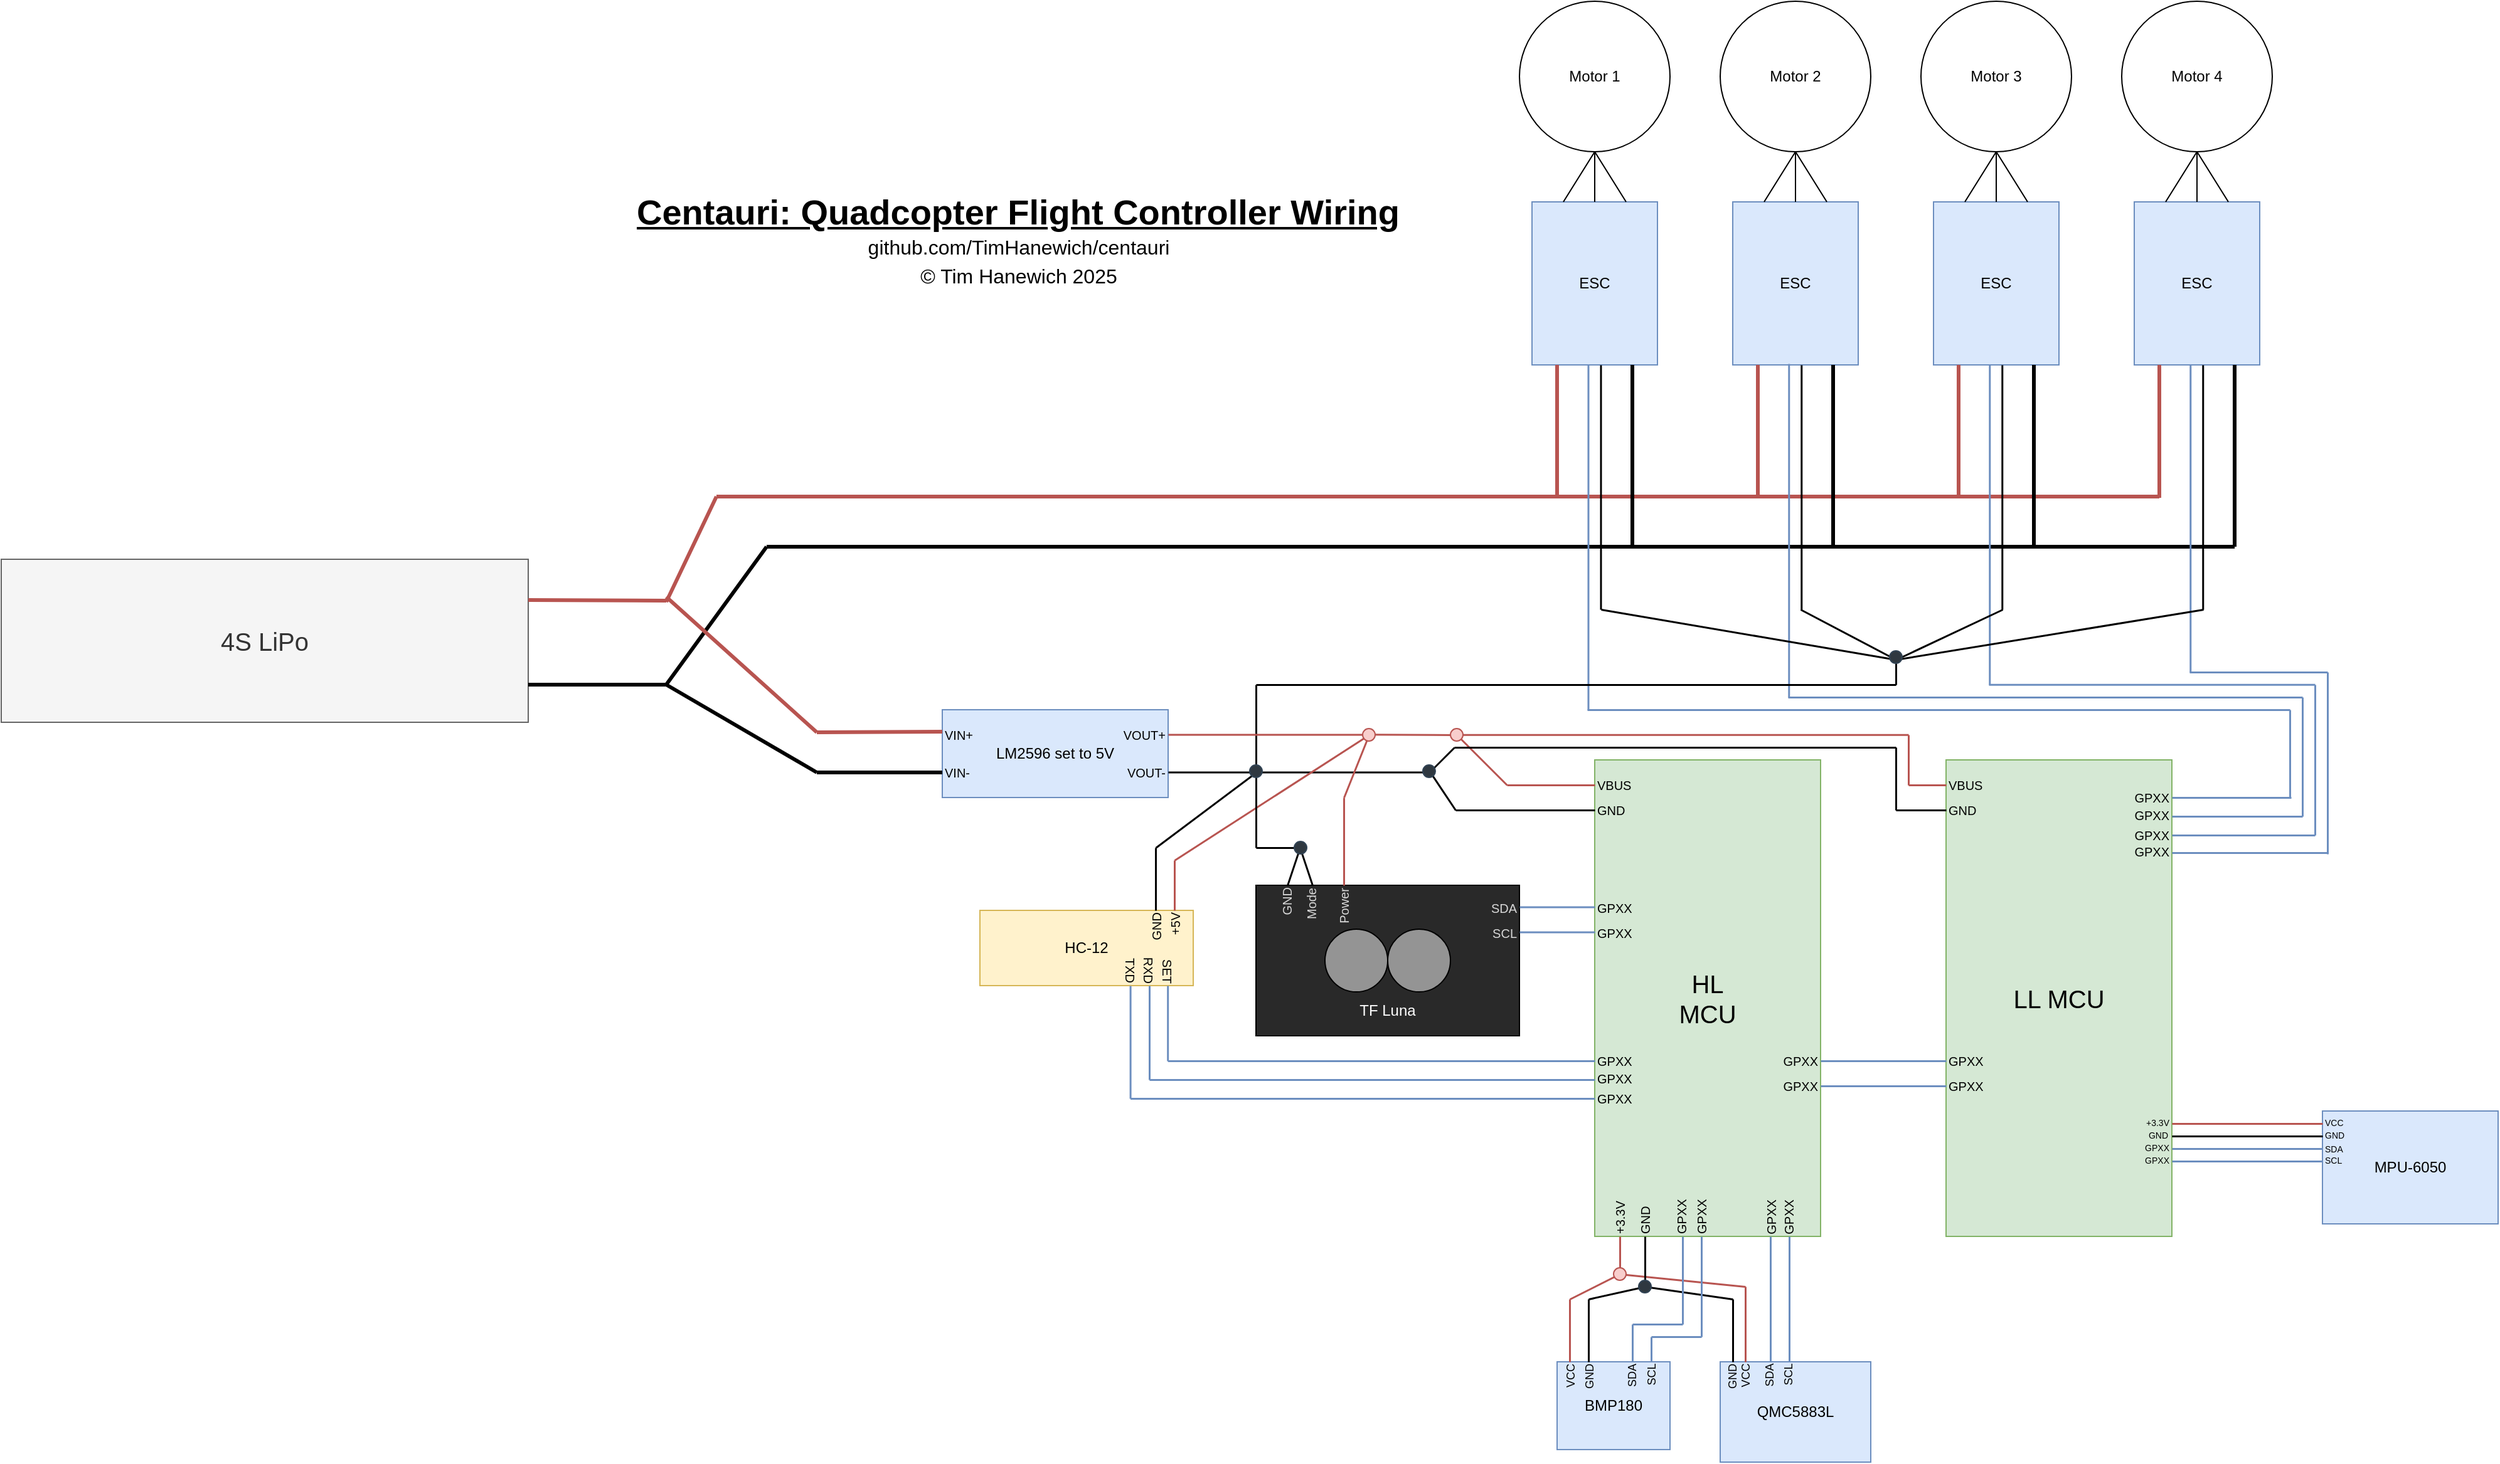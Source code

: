 <mxfile version="28.0.7">
  <diagram name="Page-1" id="W1gebfnubh0FSxZTr-fW">
    <mxGraphModel dx="2094" dy="1799" grid="1" gridSize="10" guides="1" tooltips="1" connect="1" arrows="1" fold="1" page="1" pageScale="1" pageWidth="850" pageHeight="1100" math="0" shadow="0">
      <root>
        <mxCell id="0" />
        <mxCell id="1" parent="0" />
        <mxCell id="9aAEH4lfcey32dS3GUYK-214" value="" style="endArrow=none;html=1;rounded=0;strokeWidth=1.5;fillColor=#f8cecc;strokeColor=#000000;" parent="1" edge="1">
          <mxGeometry width="50" height="50" relative="1" as="geometry">
            <mxPoint x="450" y="419.8" as="sourcePoint" />
            <mxPoint x="310" y="419.8" as="targetPoint" />
          </mxGeometry>
        </mxCell>
        <mxCell id="9aAEH4lfcey32dS3GUYK-207" value="" style="endArrow=none;html=1;rounded=0;strokeWidth=1.5;fillColor=#f8cecc;strokeColor=#000000;" parent="1" edge="1">
          <mxGeometry width="50" height="50" relative="1" as="geometry">
            <mxPoint x="310" y="350" as="sourcePoint" />
            <mxPoint x="310" y="417" as="targetPoint" />
          </mxGeometry>
        </mxCell>
        <mxCell id="9aAEH4lfcey32dS3GUYK-1" value="4S LiPo" style="rounded=0;whiteSpace=wrap;html=1;fillColor=#f5f5f5;fontColor=#333333;strokeColor=#666666;fontSize=20;" parent="1" vertex="1">
          <mxGeometry x="-690" y="250" width="420" height="130" as="geometry" />
        </mxCell>
        <mxCell id="9aAEH4lfcey32dS3GUYK-2" value="&lt;font style=&quot;font-size: 20px;&quot;&gt;HL&lt;/font&gt;&lt;div&gt;&lt;font style=&quot;font-size: 20px;&quot;&gt;MCU&lt;/font&gt;&lt;/div&gt;" style="rounded=0;whiteSpace=wrap;html=1;fillColor=#d5e8d4;strokeColor=#82b366;" parent="1" vertex="1">
          <mxGeometry x="580" y="410" width="180" height="380" as="geometry" />
        </mxCell>
        <mxCell id="9aAEH4lfcey32dS3GUYK-4" value="&lt;span style=&quot;font-size: 20px;&quot;&gt;LL MCU&lt;/span&gt;" style="rounded=0;whiteSpace=wrap;html=1;fillColor=#d5e8d4;strokeColor=#82b366;" parent="1" vertex="1">
          <mxGeometry x="860" y="410" width="180" height="380" as="geometry" />
        </mxCell>
        <mxCell id="9aAEH4lfcey32dS3GUYK-5" value="Motor 1" style="ellipse;whiteSpace=wrap;html=1;aspect=fixed;" parent="1" vertex="1">
          <mxGeometry x="520" y="-195" width="120" height="120" as="geometry" />
        </mxCell>
        <mxCell id="9aAEH4lfcey32dS3GUYK-9" value="ESC" style="rounded=0;whiteSpace=wrap;html=1;fillColor=#dae8fc;strokeColor=#6c8ebf;" parent="1" vertex="1">
          <mxGeometry x="530" y="-35" width="100" height="130" as="geometry" />
        </mxCell>
        <mxCell id="9aAEH4lfcey32dS3GUYK-10" value="" style="endArrow=none;html=1;rounded=0;entryX=0.5;entryY=1;entryDx=0;entryDy=0;exitX=0.25;exitY=0;exitDx=0;exitDy=0;" parent="1" source="9aAEH4lfcey32dS3GUYK-9" target="9aAEH4lfcey32dS3GUYK-5" edge="1">
          <mxGeometry width="50" height="50" relative="1" as="geometry">
            <mxPoint x="570" y="115" as="sourcePoint" />
            <mxPoint x="620" y="65" as="targetPoint" />
          </mxGeometry>
        </mxCell>
        <mxCell id="9aAEH4lfcey32dS3GUYK-11" value="" style="endArrow=none;html=1;rounded=0;exitX=0.5;exitY=0;exitDx=0;exitDy=0;" parent="1" source="9aAEH4lfcey32dS3GUYK-9" edge="1">
          <mxGeometry width="50" height="50" relative="1" as="geometry">
            <mxPoint x="600" y="-15" as="sourcePoint" />
            <mxPoint x="580" y="-75" as="targetPoint" />
          </mxGeometry>
        </mxCell>
        <mxCell id="9aAEH4lfcey32dS3GUYK-12" value="" style="endArrow=none;html=1;rounded=0;exitX=0.75;exitY=0;exitDx=0;exitDy=0;" parent="1" source="9aAEH4lfcey32dS3GUYK-9" edge="1">
          <mxGeometry width="50" height="50" relative="1" as="geometry">
            <mxPoint x="590" y="-5" as="sourcePoint" />
            <mxPoint x="580" y="-75" as="targetPoint" />
          </mxGeometry>
        </mxCell>
        <mxCell id="9aAEH4lfcey32dS3GUYK-13" value="Motor 2" style="ellipse;whiteSpace=wrap;html=1;aspect=fixed;" parent="1" vertex="1">
          <mxGeometry x="680" y="-195" width="120" height="120" as="geometry" />
        </mxCell>
        <mxCell id="9aAEH4lfcey32dS3GUYK-14" value="ESC" style="rounded=0;whiteSpace=wrap;html=1;fillColor=#dae8fc;strokeColor=#6c8ebf;" parent="1" vertex="1">
          <mxGeometry x="690" y="-35" width="100" height="130" as="geometry" />
        </mxCell>
        <mxCell id="9aAEH4lfcey32dS3GUYK-15" value="" style="endArrow=none;html=1;rounded=0;entryX=0.5;entryY=1;entryDx=0;entryDy=0;exitX=0.25;exitY=0;exitDx=0;exitDy=0;" parent="1" source="9aAEH4lfcey32dS3GUYK-14" target="9aAEH4lfcey32dS3GUYK-13" edge="1">
          <mxGeometry width="50" height="50" relative="1" as="geometry">
            <mxPoint x="730" y="115" as="sourcePoint" />
            <mxPoint x="780" y="65" as="targetPoint" />
          </mxGeometry>
        </mxCell>
        <mxCell id="9aAEH4lfcey32dS3GUYK-16" value="" style="endArrow=none;html=1;rounded=0;exitX=0.5;exitY=0;exitDx=0;exitDy=0;" parent="1" source="9aAEH4lfcey32dS3GUYK-14" edge="1">
          <mxGeometry width="50" height="50" relative="1" as="geometry">
            <mxPoint x="760" y="-15" as="sourcePoint" />
            <mxPoint x="740" y="-75" as="targetPoint" />
          </mxGeometry>
        </mxCell>
        <mxCell id="9aAEH4lfcey32dS3GUYK-17" value="" style="endArrow=none;html=1;rounded=0;exitX=0.75;exitY=0;exitDx=0;exitDy=0;" parent="1" source="9aAEH4lfcey32dS3GUYK-14" edge="1">
          <mxGeometry width="50" height="50" relative="1" as="geometry">
            <mxPoint x="750" y="-5" as="sourcePoint" />
            <mxPoint x="740" y="-75" as="targetPoint" />
          </mxGeometry>
        </mxCell>
        <mxCell id="9aAEH4lfcey32dS3GUYK-18" value="Motor 3" style="ellipse;whiteSpace=wrap;html=1;aspect=fixed;" parent="1" vertex="1">
          <mxGeometry x="840" y="-195" width="120" height="120" as="geometry" />
        </mxCell>
        <mxCell id="9aAEH4lfcey32dS3GUYK-19" value="ESC" style="rounded=0;whiteSpace=wrap;html=1;fillColor=#dae8fc;strokeColor=#6c8ebf;" parent="1" vertex="1">
          <mxGeometry x="850" y="-35" width="100" height="130" as="geometry" />
        </mxCell>
        <mxCell id="9aAEH4lfcey32dS3GUYK-20" value="" style="endArrow=none;html=1;rounded=0;entryX=0.5;entryY=1;entryDx=0;entryDy=0;exitX=0.25;exitY=0;exitDx=0;exitDy=0;" parent="1" source="9aAEH4lfcey32dS3GUYK-19" target="9aAEH4lfcey32dS3GUYK-18" edge="1">
          <mxGeometry width="50" height="50" relative="1" as="geometry">
            <mxPoint x="890" y="115" as="sourcePoint" />
            <mxPoint x="940" y="65" as="targetPoint" />
          </mxGeometry>
        </mxCell>
        <mxCell id="9aAEH4lfcey32dS3GUYK-21" value="" style="endArrow=none;html=1;rounded=0;exitX=0.5;exitY=0;exitDx=0;exitDy=0;" parent="1" source="9aAEH4lfcey32dS3GUYK-19" edge="1">
          <mxGeometry width="50" height="50" relative="1" as="geometry">
            <mxPoint x="920" y="-15" as="sourcePoint" />
            <mxPoint x="900" y="-75" as="targetPoint" />
          </mxGeometry>
        </mxCell>
        <mxCell id="9aAEH4lfcey32dS3GUYK-22" value="" style="endArrow=none;html=1;rounded=0;exitX=0.75;exitY=0;exitDx=0;exitDy=0;" parent="1" source="9aAEH4lfcey32dS3GUYK-19" edge="1">
          <mxGeometry width="50" height="50" relative="1" as="geometry">
            <mxPoint x="910" y="-5" as="sourcePoint" />
            <mxPoint x="900" y="-75" as="targetPoint" />
          </mxGeometry>
        </mxCell>
        <mxCell id="9aAEH4lfcey32dS3GUYK-23" value="Motor 4" style="ellipse;whiteSpace=wrap;html=1;aspect=fixed;" parent="1" vertex="1">
          <mxGeometry x="1000" y="-195" width="120" height="120" as="geometry" />
        </mxCell>
        <mxCell id="9aAEH4lfcey32dS3GUYK-24" value="ESC" style="rounded=0;whiteSpace=wrap;html=1;fillColor=#dae8fc;strokeColor=#6c8ebf;" parent="1" vertex="1">
          <mxGeometry x="1010" y="-35" width="100" height="130" as="geometry" />
        </mxCell>
        <mxCell id="9aAEH4lfcey32dS3GUYK-25" value="" style="endArrow=none;html=1;rounded=0;entryX=0.5;entryY=1;entryDx=0;entryDy=0;exitX=0.25;exitY=0;exitDx=0;exitDy=0;" parent="1" source="9aAEH4lfcey32dS3GUYK-24" target="9aAEH4lfcey32dS3GUYK-23" edge="1">
          <mxGeometry width="50" height="50" relative="1" as="geometry">
            <mxPoint x="1050" y="115" as="sourcePoint" />
            <mxPoint x="1100" y="65" as="targetPoint" />
          </mxGeometry>
        </mxCell>
        <mxCell id="9aAEH4lfcey32dS3GUYK-26" value="" style="endArrow=none;html=1;rounded=0;exitX=0.5;exitY=0;exitDx=0;exitDy=0;" parent="1" source="9aAEH4lfcey32dS3GUYK-24" edge="1">
          <mxGeometry width="50" height="50" relative="1" as="geometry">
            <mxPoint x="1080" y="-15" as="sourcePoint" />
            <mxPoint x="1060" y="-75" as="targetPoint" />
          </mxGeometry>
        </mxCell>
        <mxCell id="9aAEH4lfcey32dS3GUYK-27" value="" style="endArrow=none;html=1;rounded=0;exitX=0.75;exitY=0;exitDx=0;exitDy=0;" parent="1" source="9aAEH4lfcey32dS3GUYK-24" edge="1">
          <mxGeometry width="50" height="50" relative="1" as="geometry">
            <mxPoint x="1070" y="-5" as="sourcePoint" />
            <mxPoint x="1060" y="-75" as="targetPoint" />
          </mxGeometry>
        </mxCell>
        <mxCell id="9aAEH4lfcey32dS3GUYK-29" value="LM2596 set to 5V" style="rounded=0;whiteSpace=wrap;html=1;fillColor=#dae8fc;strokeColor=#6c8ebf;" parent="1" vertex="1">
          <mxGeometry x="60" y="370" width="180" height="70" as="geometry" />
        </mxCell>
        <mxCell id="9aAEH4lfcey32dS3GUYK-30" value="MPU-6050" style="rounded=0;whiteSpace=wrap;html=1;fillColor=#dae8fc;strokeColor=#6c8ebf;" parent="1" vertex="1">
          <mxGeometry x="1160" y="690" width="140" height="90" as="geometry" />
        </mxCell>
        <mxCell id="9aAEH4lfcey32dS3GUYK-31" value="BMP180" style="rounded=0;whiteSpace=wrap;html=1;fillColor=#dae8fc;strokeColor=#6c8ebf;" parent="1" vertex="1">
          <mxGeometry x="550" y="890" width="90" height="70" as="geometry" />
        </mxCell>
        <mxCell id="9aAEH4lfcey32dS3GUYK-32" value="QMC5883L" style="rounded=0;whiteSpace=wrap;html=1;fillColor=#dae8fc;strokeColor=#6c8ebf;" parent="1" vertex="1">
          <mxGeometry x="680" y="890" width="120" height="80" as="geometry" />
        </mxCell>
        <mxCell id="9aAEH4lfcey32dS3GUYK-33" value="" style="rounded=0;whiteSpace=wrap;html=1;fillColor=#292929;" parent="1" vertex="1">
          <mxGeometry x="310" y="510" width="210" height="120" as="geometry" />
        </mxCell>
        <mxCell id="9aAEH4lfcey32dS3GUYK-34" value="" style="ellipse;whiteSpace=wrap;html=1;aspect=fixed;fillColor=#949494;" parent="1" vertex="1">
          <mxGeometry x="365" y="545" width="50" height="50" as="geometry" />
        </mxCell>
        <mxCell id="9aAEH4lfcey32dS3GUYK-35" value="" style="ellipse;whiteSpace=wrap;html=1;aspect=fixed;fillColor=#949494;" parent="1" vertex="1">
          <mxGeometry x="415" y="545" width="50" height="50" as="geometry" />
        </mxCell>
        <mxCell id="9aAEH4lfcey32dS3GUYK-36" value="TF Luna" style="text;html=1;align=center;verticalAlign=middle;whiteSpace=wrap;rounded=0;fontColor=#FEFEFE;" parent="1" vertex="1">
          <mxGeometry x="385" y="595" width="60" height="30" as="geometry" />
        </mxCell>
        <mxCell id="9aAEH4lfcey32dS3GUYK-37" value="HC-12" style="rounded=0;whiteSpace=wrap;html=1;fillColor=#fff2cc;strokeColor=#d6b656;" parent="1" vertex="1">
          <mxGeometry x="90" y="530" width="170" height="60" as="geometry" />
        </mxCell>
        <mxCell id="9aAEH4lfcey32dS3GUYK-38" value="" style="endArrow=none;html=1;rounded=0;exitX=1;exitY=0.25;exitDx=0;exitDy=0;strokeWidth=3;fillColor=#f8cecc;strokeColor=#b85450;" parent="1" source="9aAEH4lfcey32dS3GUYK-1" edge="1">
          <mxGeometry width="50" height="50" relative="1" as="geometry">
            <mxPoint x="110" y="410" as="sourcePoint" />
            <mxPoint x="-160" y="283" as="targetPoint" />
          </mxGeometry>
        </mxCell>
        <mxCell id="9aAEH4lfcey32dS3GUYK-39" value="" style="endArrow=none;html=1;rounded=0;exitX=1;exitY=0.25;exitDx=0;exitDy=0;strokeWidth=3;fillColor=#f8cecc;strokeColor=#000000;" parent="1" edge="1">
          <mxGeometry width="50" height="50" relative="1" as="geometry">
            <mxPoint x="-270" y="350" as="sourcePoint" />
            <mxPoint x="-160" y="350" as="targetPoint" />
          </mxGeometry>
        </mxCell>
        <mxCell id="9aAEH4lfcey32dS3GUYK-40" value="" style="endArrow=none;html=1;rounded=0;strokeWidth=3;fillColor=#f8cecc;strokeColor=#b85450;" parent="1" edge="1">
          <mxGeometry width="50" height="50" relative="1" as="geometry">
            <mxPoint x="-160" y="284" as="sourcePoint" />
            <mxPoint x="-120" y="200" as="targetPoint" />
          </mxGeometry>
        </mxCell>
        <mxCell id="9aAEH4lfcey32dS3GUYK-41" value="" style="endArrow=none;html=1;rounded=0;strokeWidth=3;fillColor=#f8cecc;strokeColor=#b85450;" parent="1" edge="1">
          <mxGeometry width="50" height="50" relative="1" as="geometry">
            <mxPoint x="-120" y="200" as="sourcePoint" />
            <mxPoint x="1030" y="200" as="targetPoint" />
          </mxGeometry>
        </mxCell>
        <mxCell id="9aAEH4lfcey32dS3GUYK-42" value="" style="endArrow=none;html=1;rounded=0;strokeWidth=3;fillColor=#f8cecc;strokeColor=#b85450;" parent="1" edge="1">
          <mxGeometry width="50" height="50" relative="1" as="geometry">
            <mxPoint x="550" y="200" as="sourcePoint" />
            <mxPoint x="550" y="95" as="targetPoint" />
          </mxGeometry>
        </mxCell>
        <mxCell id="9aAEH4lfcey32dS3GUYK-43" value="" style="endArrow=none;html=1;rounded=0;strokeWidth=3;fillColor=#f8cecc;strokeColor=#b85450;" parent="1" edge="1">
          <mxGeometry width="50" height="50" relative="1" as="geometry">
            <mxPoint x="710" y="200" as="sourcePoint" />
            <mxPoint x="710" y="95" as="targetPoint" />
          </mxGeometry>
        </mxCell>
        <mxCell id="9aAEH4lfcey32dS3GUYK-44" value="" style="endArrow=none;html=1;rounded=0;strokeWidth=3;fillColor=#f8cecc;strokeColor=#b85450;" parent="1" edge="1">
          <mxGeometry width="50" height="50" relative="1" as="geometry">
            <mxPoint x="870" y="200" as="sourcePoint" />
            <mxPoint x="870" y="95" as="targetPoint" />
          </mxGeometry>
        </mxCell>
        <mxCell id="9aAEH4lfcey32dS3GUYK-45" value="" style="endArrow=none;html=1;rounded=0;strokeWidth=3;fillColor=#f8cecc;strokeColor=#b85450;" parent="1" edge="1">
          <mxGeometry width="50" height="50" relative="1" as="geometry">
            <mxPoint x="1030" y="201" as="sourcePoint" />
            <mxPoint x="1030" y="95" as="targetPoint" />
          </mxGeometry>
        </mxCell>
        <mxCell id="9aAEH4lfcey32dS3GUYK-46" value="" style="endArrow=none;html=1;rounded=0;strokeWidth=3;fillColor=#f8cecc;strokeColor=#000000;" parent="1" edge="1">
          <mxGeometry width="50" height="50" relative="1" as="geometry">
            <mxPoint x="-160" y="350" as="sourcePoint" />
            <mxPoint x="-80" y="240" as="targetPoint" />
          </mxGeometry>
        </mxCell>
        <mxCell id="9aAEH4lfcey32dS3GUYK-47" value="" style="endArrow=none;html=1;rounded=0;strokeWidth=3;fillColor=#f8cecc;strokeColor=#000000;" parent="1" edge="1">
          <mxGeometry width="50" height="50" relative="1" as="geometry">
            <mxPoint x="-80" y="240" as="sourcePoint" />
            <mxPoint x="1090" y="240" as="targetPoint" />
          </mxGeometry>
        </mxCell>
        <mxCell id="9aAEH4lfcey32dS3GUYK-48" value="" style="endArrow=none;html=1;rounded=0;strokeWidth=3;fillColor=#f8cecc;strokeColor=#000000;" parent="1" edge="1">
          <mxGeometry width="50" height="50" relative="1" as="geometry">
            <mxPoint x="1090" y="240" as="sourcePoint" />
            <mxPoint x="1090" y="95" as="targetPoint" />
          </mxGeometry>
        </mxCell>
        <mxCell id="9aAEH4lfcey32dS3GUYK-49" value="" style="endArrow=none;html=1;rounded=0;strokeWidth=3;fillColor=#f8cecc;strokeColor=#000000;" parent="1" edge="1">
          <mxGeometry width="50" height="50" relative="1" as="geometry">
            <mxPoint x="930" y="240" as="sourcePoint" />
            <mxPoint x="930" y="95" as="targetPoint" />
          </mxGeometry>
        </mxCell>
        <mxCell id="9aAEH4lfcey32dS3GUYK-50" value="" style="endArrow=none;html=1;rounded=0;strokeWidth=3;fillColor=#f8cecc;strokeColor=#000000;" parent="1" edge="1">
          <mxGeometry width="50" height="50" relative="1" as="geometry">
            <mxPoint x="770" y="240" as="sourcePoint" />
            <mxPoint x="770" y="95" as="targetPoint" />
          </mxGeometry>
        </mxCell>
        <mxCell id="9aAEH4lfcey32dS3GUYK-51" value="" style="endArrow=none;html=1;rounded=0;strokeWidth=3;fillColor=#f8cecc;strokeColor=#000000;" parent="1" edge="1">
          <mxGeometry width="50" height="50" relative="1" as="geometry">
            <mxPoint x="610" y="240" as="sourcePoint" />
            <mxPoint x="610" y="95" as="targetPoint" />
          </mxGeometry>
        </mxCell>
        <mxCell id="9aAEH4lfcey32dS3GUYK-52" value="" style="endArrow=none;html=1;rounded=0;fillColor=#dae8fc;strokeColor=#6c8ebf;strokeWidth=1.5;" parent="1" edge="1">
          <mxGeometry width="50" height="50" relative="1" as="geometry">
            <mxPoint x="574.74" y="370" as="sourcePoint" />
            <mxPoint x="574.74" y="95" as="targetPoint" />
          </mxGeometry>
        </mxCell>
        <mxCell id="9aAEH4lfcey32dS3GUYK-53" value="" style="endArrow=none;html=1;rounded=0;fillColor=#dae8fc;strokeColor=#000000;strokeWidth=1.5;" parent="1" edge="1">
          <mxGeometry width="50" height="50" relative="1" as="geometry">
            <mxPoint x="584.74" y="290" as="sourcePoint" />
            <mxPoint x="584.74" y="95" as="targetPoint" />
          </mxGeometry>
        </mxCell>
        <mxCell id="9aAEH4lfcey32dS3GUYK-54" value="" style="endArrow=none;html=1;rounded=0;fillColor=#dae8fc;strokeColor=#6c8ebf;strokeWidth=1.5;" parent="1" edge="1">
          <mxGeometry width="50" height="50" relative="1" as="geometry">
            <mxPoint x="734.64" y="360" as="sourcePoint" />
            <mxPoint x="734.64" y="94" as="targetPoint" />
          </mxGeometry>
        </mxCell>
        <mxCell id="9aAEH4lfcey32dS3GUYK-55" value="" style="endArrow=none;html=1;rounded=0;fillColor=#dae8fc;strokeColor=#000000;strokeWidth=1.5;" parent="1" edge="1">
          <mxGeometry width="50" height="50" relative="1" as="geometry">
            <mxPoint x="744.64" y="290" as="sourcePoint" />
            <mxPoint x="744.64" y="95" as="targetPoint" />
          </mxGeometry>
        </mxCell>
        <mxCell id="9aAEH4lfcey32dS3GUYK-56" value="" style="endArrow=none;html=1;rounded=0;fillColor=#dae8fc;strokeColor=#6c8ebf;strokeWidth=1.5;" parent="1" edge="1">
          <mxGeometry width="50" height="50" relative="1" as="geometry">
            <mxPoint x="894.64" y="350" as="sourcePoint" />
            <mxPoint x="894.64" y="95" as="targetPoint" />
          </mxGeometry>
        </mxCell>
        <mxCell id="9aAEH4lfcey32dS3GUYK-57" value="" style="endArrow=none;html=1;rounded=0;fillColor=#dae8fc;strokeColor=#000000;strokeWidth=1.5;" parent="1" edge="1">
          <mxGeometry width="50" height="50" relative="1" as="geometry">
            <mxPoint x="904.64" y="290" as="sourcePoint" />
            <mxPoint x="904.64" y="95" as="targetPoint" />
          </mxGeometry>
        </mxCell>
        <mxCell id="9aAEH4lfcey32dS3GUYK-58" value="" style="endArrow=none;html=1;rounded=0;fillColor=#dae8fc;strokeColor=#6c8ebf;strokeWidth=1.5;" parent="1" edge="1">
          <mxGeometry width="50" height="50" relative="1" as="geometry">
            <mxPoint x="1054.64" y="340" as="sourcePoint" />
            <mxPoint x="1054.64" y="95" as="targetPoint" />
          </mxGeometry>
        </mxCell>
        <mxCell id="9aAEH4lfcey32dS3GUYK-59" value="" style="endArrow=none;html=1;rounded=0;fillColor=#dae8fc;strokeColor=#000000;strokeWidth=1.5;" parent="1" edge="1">
          <mxGeometry width="50" height="50" relative="1" as="geometry">
            <mxPoint x="1064.64" y="290" as="sourcePoint" />
            <mxPoint x="1064.64" y="95" as="targetPoint" />
          </mxGeometry>
        </mxCell>
        <mxCell id="9aAEH4lfcey32dS3GUYK-60" value="" style="endArrow=none;html=1;rounded=0;fillColor=#dae8fc;strokeColor=#000000;strokeWidth=1.5;" parent="1" edge="1">
          <mxGeometry width="50" height="50" relative="1" as="geometry">
            <mxPoint x="820" y="330" as="sourcePoint" />
            <mxPoint x="585" y="290" as="targetPoint" />
          </mxGeometry>
        </mxCell>
        <mxCell id="9aAEH4lfcey32dS3GUYK-61" value="" style="endArrow=none;html=1;rounded=0;fillColor=#dae8fc;strokeColor=#000000;strokeWidth=1.5;" parent="1" edge="1">
          <mxGeometry width="50" height="50" relative="1" as="geometry">
            <mxPoint x="820" y="330" as="sourcePoint" />
            <mxPoint x="744" y="290" as="targetPoint" />
          </mxGeometry>
        </mxCell>
        <mxCell id="9aAEH4lfcey32dS3GUYK-62" value="" style="endArrow=none;html=1;rounded=0;fillColor=#dae8fc;strokeColor=#000000;strokeWidth=1.5;" parent="1" edge="1">
          <mxGeometry width="50" height="50" relative="1" as="geometry">
            <mxPoint x="820" y="330" as="sourcePoint" />
            <mxPoint x="905" y="290" as="targetPoint" />
          </mxGeometry>
        </mxCell>
        <mxCell id="9aAEH4lfcey32dS3GUYK-63" value="" style="endArrow=none;html=1;rounded=0;fillColor=#dae8fc;strokeColor=#000000;strokeWidth=1.5;" parent="1" edge="1">
          <mxGeometry width="50" height="50" relative="1" as="geometry">
            <mxPoint x="820" y="330" as="sourcePoint" />
            <mxPoint x="1065" y="290" as="targetPoint" />
          </mxGeometry>
        </mxCell>
        <mxCell id="9aAEH4lfcey32dS3GUYK-65" value="" style="endArrow=none;html=1;rounded=0;fillColor=#dae8fc;strokeColor=#6c8ebf;strokeWidth=1.5;" parent="1" edge="1">
          <mxGeometry width="50" height="50" relative="1" as="geometry">
            <mxPoint x="1134" y="370" as="sourcePoint" />
            <mxPoint x="574" y="370" as="targetPoint" />
          </mxGeometry>
        </mxCell>
        <mxCell id="9aAEH4lfcey32dS3GUYK-66" value="" style="endArrow=none;html=1;rounded=0;fillColor=#dae8fc;strokeColor=#6c8ebf;strokeWidth=1.5;" parent="1" edge="1">
          <mxGeometry width="50" height="50" relative="1" as="geometry">
            <mxPoint x="1144" y="360" as="sourcePoint" />
            <mxPoint x="734" y="360" as="targetPoint" />
          </mxGeometry>
        </mxCell>
        <mxCell id="9aAEH4lfcey32dS3GUYK-67" value="" style="endArrow=none;html=1;rounded=0;fillColor=#dae8fc;strokeColor=#6c8ebf;strokeWidth=1.5;" parent="1" edge="1">
          <mxGeometry width="50" height="50" relative="1" as="geometry">
            <mxPoint x="1154" y="349.82" as="sourcePoint" />
            <mxPoint x="894" y="349.82" as="targetPoint" />
          </mxGeometry>
        </mxCell>
        <mxCell id="9aAEH4lfcey32dS3GUYK-68" value="" style="endArrow=none;html=1;rounded=0;fillColor=#dae8fc;strokeColor=#6c8ebf;strokeWidth=1.5;" parent="1" edge="1">
          <mxGeometry width="50" height="50" relative="1" as="geometry">
            <mxPoint x="1164" y="340" as="sourcePoint" />
            <mxPoint x="1054" y="340" as="targetPoint" />
          </mxGeometry>
        </mxCell>
        <mxCell id="9aAEH4lfcey32dS3GUYK-69" value="" style="endArrow=none;html=1;rounded=0;fillColor=#dae8fc;strokeColor=#6c8ebf;strokeWidth=1.5;" parent="1" edge="1">
          <mxGeometry width="50" height="50" relative="1" as="geometry">
            <mxPoint x="1134" y="440" as="sourcePoint" />
            <mxPoint x="1134" y="370" as="targetPoint" />
          </mxGeometry>
        </mxCell>
        <mxCell id="9aAEH4lfcey32dS3GUYK-70" value="" style="endArrow=none;html=1;rounded=0;fillColor=#dae8fc;strokeColor=#6c8ebf;strokeWidth=1.5;" parent="1" edge="1">
          <mxGeometry width="50" height="50" relative="1" as="geometry">
            <mxPoint x="1144" y="455" as="sourcePoint" />
            <mxPoint x="1144" y="360" as="targetPoint" />
          </mxGeometry>
        </mxCell>
        <mxCell id="9aAEH4lfcey32dS3GUYK-71" value="" style="endArrow=none;html=1;rounded=0;fillColor=#dae8fc;strokeColor=#6c8ebf;strokeWidth=1.5;" parent="1" edge="1">
          <mxGeometry width="50" height="50" relative="1" as="geometry">
            <mxPoint x="1154" y="470" as="sourcePoint" />
            <mxPoint x="1154" y="350" as="targetPoint" />
          </mxGeometry>
        </mxCell>
        <mxCell id="9aAEH4lfcey32dS3GUYK-72" value="" style="endArrow=none;html=1;rounded=0;fillColor=#dae8fc;strokeColor=#6c8ebf;strokeWidth=1.5;" parent="1" edge="1">
          <mxGeometry width="50" height="50" relative="1" as="geometry">
            <mxPoint x="1164" y="485" as="sourcePoint" />
            <mxPoint x="1164" y="340" as="targetPoint" />
          </mxGeometry>
        </mxCell>
        <mxCell id="9aAEH4lfcey32dS3GUYK-73" value="" style="endArrow=none;html=1;rounded=0;fillColor=#dae8fc;strokeColor=#6c8ebf;strokeWidth=1.5;" parent="1" edge="1">
          <mxGeometry width="50" height="50" relative="1" as="geometry">
            <mxPoint x="1040" y="440" as="sourcePoint" />
            <mxPoint x="1135" y="440" as="targetPoint" />
          </mxGeometry>
        </mxCell>
        <mxCell id="9aAEH4lfcey32dS3GUYK-74" value="" style="endArrow=none;html=1;rounded=0;fillColor=#dae8fc;strokeColor=#6c8ebf;strokeWidth=1.5;" parent="1" edge="1">
          <mxGeometry width="50" height="50" relative="1" as="geometry">
            <mxPoint x="1040" y="455" as="sourcePoint" />
            <mxPoint x="1144" y="455" as="targetPoint" />
          </mxGeometry>
        </mxCell>
        <mxCell id="9aAEH4lfcey32dS3GUYK-75" value="" style="endArrow=none;html=1;rounded=0;fillColor=#dae8fc;strokeColor=#6c8ebf;strokeWidth=1.5;" parent="1" edge="1">
          <mxGeometry width="50" height="50" relative="1" as="geometry">
            <mxPoint x="1040" y="470" as="sourcePoint" />
            <mxPoint x="1154" y="470" as="targetPoint" />
          </mxGeometry>
        </mxCell>
        <mxCell id="9aAEH4lfcey32dS3GUYK-76" value="" style="endArrow=none;html=1;rounded=0;fillColor=#dae8fc;strokeColor=#6c8ebf;strokeWidth=1.5;" parent="1" edge="1">
          <mxGeometry width="50" height="50" relative="1" as="geometry">
            <mxPoint x="1040" y="484" as="sourcePoint" />
            <mxPoint x="1164" y="484" as="targetPoint" />
          </mxGeometry>
        </mxCell>
        <mxCell id="9aAEH4lfcey32dS3GUYK-77" value="&lt;font style=&quot;font-size: 10px;&quot;&gt;GPXX&lt;/font&gt;" style="text;html=1;align=right;verticalAlign=middle;whiteSpace=wrap;rounded=0;fontSize=11;" parent="1" vertex="1">
          <mxGeometry x="980" y="430" width="60" height="20" as="geometry" />
        </mxCell>
        <mxCell id="9aAEH4lfcey32dS3GUYK-78" value="&lt;font style=&quot;font-size: 10px;&quot;&gt;GPXX&lt;/font&gt;" style="text;html=1;align=right;verticalAlign=middle;whiteSpace=wrap;rounded=0;fontSize=11;" parent="1" vertex="1">
          <mxGeometry x="980" y="444" width="60" height="20" as="geometry" />
        </mxCell>
        <mxCell id="9aAEH4lfcey32dS3GUYK-79" value="&lt;font style=&quot;font-size: 10px;&quot;&gt;GPXX&lt;/font&gt;" style="text;html=1;align=right;verticalAlign=middle;whiteSpace=wrap;rounded=0;fontSize=11;" parent="1" vertex="1">
          <mxGeometry x="980" y="460" width="60" height="20" as="geometry" />
        </mxCell>
        <mxCell id="9aAEH4lfcey32dS3GUYK-80" value="&lt;font style=&quot;font-size: 10px;&quot;&gt;GPXX&lt;/font&gt;" style="text;html=1;align=right;verticalAlign=middle;whiteSpace=wrap;rounded=0;fontSize=11;" parent="1" vertex="1">
          <mxGeometry x="980" y="473" width="60" height="20" as="geometry" />
        </mxCell>
        <mxCell id="9aAEH4lfcey32dS3GUYK-81" value="" style="endArrow=none;html=1;rounded=0;strokeWidth=3;fillColor=#f8cecc;strokeColor=#b85450;" parent="1" edge="1">
          <mxGeometry width="50" height="50" relative="1" as="geometry">
            <mxPoint x="-160" y="280" as="sourcePoint" />
            <mxPoint x="-40" y="388" as="targetPoint" />
          </mxGeometry>
        </mxCell>
        <mxCell id="9aAEH4lfcey32dS3GUYK-82" value="" style="endArrow=none;html=1;rounded=0;strokeWidth=3;fillColor=#f8cecc;strokeColor=#000000;" parent="1" edge="1">
          <mxGeometry width="50" height="50" relative="1" as="geometry">
            <mxPoint x="-160" y="350" as="sourcePoint" />
            <mxPoint x="-40" y="420" as="targetPoint" />
          </mxGeometry>
        </mxCell>
        <mxCell id="9aAEH4lfcey32dS3GUYK-83" value="" style="endArrow=none;html=1;rounded=0;strokeWidth=3;fillColor=#f8cecc;strokeColor=#b85450;entryX=0;entryY=0.25;entryDx=0;entryDy=0;" parent="1" target="9aAEH4lfcey32dS3GUYK-29" edge="1">
          <mxGeometry width="50" height="50" relative="1" as="geometry">
            <mxPoint x="-40" y="388" as="sourcePoint" />
            <mxPoint x="-80" y="260" as="targetPoint" />
          </mxGeometry>
        </mxCell>
        <mxCell id="9aAEH4lfcey32dS3GUYK-84" value="" style="endArrow=none;html=1;rounded=0;strokeWidth=3;fillColor=#f8cecc;strokeColor=#000000;entryX=0;entryY=0.25;entryDx=0;entryDy=0;" parent="1" edge="1">
          <mxGeometry width="50" height="50" relative="1" as="geometry">
            <mxPoint x="-40" y="420" as="sourcePoint" />
            <mxPoint x="60" y="420" as="targetPoint" />
          </mxGeometry>
        </mxCell>
        <mxCell id="9aAEH4lfcey32dS3GUYK-85" value="VIN+" style="text;html=1;align=left;verticalAlign=middle;whiteSpace=wrap;rounded=0;fontSize=10;" parent="1" vertex="1">
          <mxGeometry x="60" y="380" width="60" height="20" as="geometry" />
        </mxCell>
        <mxCell id="9aAEH4lfcey32dS3GUYK-86" value="VIN-" style="text;html=1;align=left;verticalAlign=middle;whiteSpace=wrap;rounded=0;fontSize=10;" parent="1" vertex="1">
          <mxGeometry x="60" y="410" width="60" height="20" as="geometry" />
        </mxCell>
        <mxCell id="9aAEH4lfcey32dS3GUYK-87" value="" style="endArrow=none;html=1;rounded=0;strokeWidth=1.5;fillColor=#f8cecc;strokeColor=#b85450;entryX=0;entryY=0.25;entryDx=0;entryDy=0;" parent="1" edge="1">
          <mxGeometry width="50" height="50" relative="1" as="geometry">
            <mxPoint x="240" y="389.71" as="sourcePoint" />
            <mxPoint x="400" y="389.71" as="targetPoint" />
          </mxGeometry>
        </mxCell>
        <mxCell id="9aAEH4lfcey32dS3GUYK-88" value="" style="endArrow=none;html=1;rounded=0;strokeWidth=1.5;fillColor=#f8cecc;strokeColor=#000000;entryX=0;entryY=0.25;entryDx=0;entryDy=0;" parent="1" edge="1">
          <mxGeometry width="50" height="50" relative="1" as="geometry">
            <mxPoint x="240" y="419.71" as="sourcePoint" />
            <mxPoint x="310" y="419.71" as="targetPoint" />
          </mxGeometry>
        </mxCell>
        <mxCell id="9aAEH4lfcey32dS3GUYK-91" value="" style="endArrow=none;html=1;rounded=0;strokeWidth=1.5;fillColor=#f8cecc;strokeColor=#b85450;" parent="1" edge="1">
          <mxGeometry width="50" height="50" relative="1" as="geometry">
            <mxPoint x="400" y="390" as="sourcePoint" />
            <mxPoint x="380" y="440" as="targetPoint" />
          </mxGeometry>
        </mxCell>
        <mxCell id="9aAEH4lfcey32dS3GUYK-92" value="" style="endArrow=none;html=1;rounded=0;strokeWidth=1.5;fillColor=#f8cecc;strokeColor=#b85450;" parent="1" edge="1">
          <mxGeometry width="50" height="50" relative="1" as="geometry">
            <mxPoint x="400" y="390" as="sourcePoint" />
            <mxPoint x="245" y="490" as="targetPoint" />
          </mxGeometry>
        </mxCell>
        <mxCell id="9aAEH4lfcey32dS3GUYK-93" value="" style="endArrow=none;html=1;rounded=0;strokeWidth=1.5;fillColor=#f8cecc;strokeColor=#b85450;" parent="1" edge="1">
          <mxGeometry width="50" height="50" relative="1" as="geometry">
            <mxPoint x="400" y="389.66" as="sourcePoint" />
            <mxPoint x="470" y="390" as="targetPoint" />
          </mxGeometry>
        </mxCell>
        <mxCell id="9aAEH4lfcey32dS3GUYK-94" value="" style="endArrow=none;html=1;rounded=0;strokeWidth=1.5;fillColor=#f8cecc;strokeColor=#b85450;" parent="1" edge="1">
          <mxGeometry width="50" height="50" relative="1" as="geometry">
            <mxPoint x="830" y="390" as="sourcePoint" />
            <mxPoint x="830" y="430" as="targetPoint" />
          </mxGeometry>
        </mxCell>
        <mxCell id="9aAEH4lfcey32dS3GUYK-95" value="" style="endArrow=none;html=1;rounded=0;strokeWidth=1.5;fillColor=#f8cecc;strokeColor=#b85450;" parent="1" edge="1">
          <mxGeometry width="50" height="50" relative="1" as="geometry">
            <mxPoint x="830" y="430" as="sourcePoint" />
            <mxPoint x="860" y="430" as="targetPoint" />
          </mxGeometry>
        </mxCell>
        <mxCell id="9aAEH4lfcey32dS3GUYK-96" value="&lt;font style=&quot;font-size: 10px;&quot;&gt;VBUS&lt;/font&gt;" style="text;html=1;align=left;verticalAlign=middle;whiteSpace=wrap;rounded=0;fontSize=11;" parent="1" vertex="1">
          <mxGeometry x="860" y="420" width="60" height="20" as="geometry" />
        </mxCell>
        <mxCell id="9aAEH4lfcey32dS3GUYK-97" value="" style="endArrow=none;html=1;rounded=0;strokeWidth=1.5;fillColor=#f8cecc;strokeColor=#b85450;" parent="1" edge="1">
          <mxGeometry width="50" height="50" relative="1" as="geometry">
            <mxPoint x="470" y="390" as="sourcePoint" />
            <mxPoint x="510" y="430" as="targetPoint" />
          </mxGeometry>
        </mxCell>
        <mxCell id="9aAEH4lfcey32dS3GUYK-98" value="" style="endArrow=none;html=1;rounded=0;strokeWidth=1.5;fillColor=#f8cecc;strokeColor=#b85450;" parent="1" edge="1">
          <mxGeometry width="50" height="50" relative="1" as="geometry">
            <mxPoint x="510" y="430" as="sourcePoint" />
            <mxPoint x="580" y="430" as="targetPoint" />
          </mxGeometry>
        </mxCell>
        <mxCell id="9aAEH4lfcey32dS3GUYK-99" value="" style="endArrow=none;html=1;rounded=0;strokeWidth=1.5;fillColor=#f8cecc;strokeColor=#000000;" parent="1" edge="1">
          <mxGeometry width="50" height="50" relative="1" as="geometry">
            <mxPoint x="310" y="420" as="sourcePoint" />
            <mxPoint x="230" y="480" as="targetPoint" />
          </mxGeometry>
        </mxCell>
        <mxCell id="9aAEH4lfcey32dS3GUYK-100" value="" style="endArrow=none;html=1;rounded=0;strokeWidth=1.5;fillColor=#f8cecc;strokeColor=#000000;" parent="1" edge="1">
          <mxGeometry width="50" height="50" relative="1" as="geometry">
            <mxPoint x="310" y="420" as="sourcePoint" />
            <mxPoint x="310" y="480" as="targetPoint" />
          </mxGeometry>
        </mxCell>
        <mxCell id="9aAEH4lfcey32dS3GUYK-101" value="" style="endArrow=none;html=1;rounded=0;strokeWidth=1.5;fillColor=#f8cecc;strokeColor=#000000;" parent="1" edge="1">
          <mxGeometry width="50" height="50" relative="1" as="geometry">
            <mxPoint x="449" y="420" as="sourcePoint" />
            <mxPoint x="469" y="450" as="targetPoint" />
          </mxGeometry>
        </mxCell>
        <mxCell id="9aAEH4lfcey32dS3GUYK-102" value="" style="endArrow=none;html=1;rounded=0;strokeWidth=1.5;fillColor=#f8cecc;strokeColor=#000000;" parent="1" edge="1">
          <mxGeometry width="50" height="50" relative="1" as="geometry">
            <mxPoint x="469" y="450" as="sourcePoint" />
            <mxPoint x="580" y="450" as="targetPoint" />
          </mxGeometry>
        </mxCell>
        <mxCell id="9aAEH4lfcey32dS3GUYK-103" value="&lt;font style=&quot;font-size: 10px;&quot;&gt;VBUS&lt;/font&gt;" style="text;html=1;align=left;verticalAlign=middle;whiteSpace=wrap;rounded=0;fontSize=11;" parent="1" vertex="1">
          <mxGeometry x="580" y="420" width="60" height="20" as="geometry" />
        </mxCell>
        <mxCell id="9aAEH4lfcey32dS3GUYK-104" value="&lt;font style=&quot;font-size: 10px;&quot;&gt;GND&lt;/font&gt;" style="text;html=1;align=left;verticalAlign=middle;whiteSpace=wrap;rounded=0;fontSize=11;" parent="1" vertex="1">
          <mxGeometry x="580" y="440" width="60" height="20" as="geometry" />
        </mxCell>
        <mxCell id="9aAEH4lfcey32dS3GUYK-105" value="" style="endArrow=none;html=1;rounded=0;strokeWidth=1.5;fillColor=#f8cecc;strokeColor=#000000;" parent="1" edge="1">
          <mxGeometry width="50" height="50" relative="1" as="geometry">
            <mxPoint x="468" y="400" as="sourcePoint" />
            <mxPoint x="448" y="420" as="targetPoint" />
          </mxGeometry>
        </mxCell>
        <mxCell id="9aAEH4lfcey32dS3GUYK-106" value="" style="endArrow=none;html=1;rounded=0;strokeWidth=1.5;fillColor=#f8cecc;strokeColor=#000000;" parent="1" edge="1">
          <mxGeometry width="50" height="50" relative="1" as="geometry">
            <mxPoint x="820" y="400" as="sourcePoint" />
            <mxPoint x="468" y="400" as="targetPoint" />
          </mxGeometry>
        </mxCell>
        <mxCell id="9aAEH4lfcey32dS3GUYK-107" value="" style="endArrow=none;html=1;rounded=0;strokeWidth=1.5;fillColor=#f8cecc;strokeColor=#000000;" parent="1" edge="1">
          <mxGeometry width="50" height="50" relative="1" as="geometry">
            <mxPoint x="820" y="400" as="sourcePoint" />
            <mxPoint x="820" y="450" as="targetPoint" />
          </mxGeometry>
        </mxCell>
        <mxCell id="9aAEH4lfcey32dS3GUYK-108" value="" style="endArrow=none;html=1;rounded=0;strokeWidth=1.5;fillColor=#f8cecc;strokeColor=#000000;" parent="1" edge="1">
          <mxGeometry width="50" height="50" relative="1" as="geometry">
            <mxPoint x="820" y="450" as="sourcePoint" />
            <mxPoint x="860" y="450" as="targetPoint" />
          </mxGeometry>
        </mxCell>
        <mxCell id="9aAEH4lfcey32dS3GUYK-109" value="&lt;font style=&quot;font-size: 10px;&quot;&gt;GND&lt;/font&gt;" style="text;html=1;align=left;verticalAlign=middle;whiteSpace=wrap;rounded=0;fontSize=11;" parent="1" vertex="1">
          <mxGeometry x="860" y="440" width="60" height="20" as="geometry" />
        </mxCell>
        <mxCell id="9aAEH4lfcey32dS3GUYK-111" value="VOUT+" style="text;html=1;align=right;verticalAlign=middle;whiteSpace=wrap;rounded=0;fontSize=10;" parent="1" vertex="1">
          <mxGeometry x="180" y="380" width="60" height="20" as="geometry" />
        </mxCell>
        <mxCell id="9aAEH4lfcey32dS3GUYK-112" value="VOUT-" style="text;html=1;align=right;verticalAlign=middle;whiteSpace=wrap;rounded=0;fontSize=10;" parent="1" vertex="1">
          <mxGeometry x="180" y="410" width="60" height="20" as="geometry" />
        </mxCell>
        <mxCell id="9aAEH4lfcey32dS3GUYK-113" value="" style="endArrow=none;html=1;rounded=0;strokeWidth=1.5;fillColor=#f8cecc;strokeColor=#000000;" parent="1" edge="1">
          <mxGeometry width="50" height="50" relative="1" as="geometry">
            <mxPoint x="310" y="480" as="sourcePoint" />
            <mxPoint x="345" y="480" as="targetPoint" />
          </mxGeometry>
        </mxCell>
        <mxCell id="9aAEH4lfcey32dS3GUYK-114" value="" style="endArrow=none;html=1;rounded=0;strokeWidth=1.5;fillColor=#f8cecc;strokeColor=#000000;" parent="1" edge="1">
          <mxGeometry width="50" height="50" relative="1" as="geometry">
            <mxPoint x="345" y="480" as="sourcePoint" />
            <mxPoint x="335" y="510" as="targetPoint" />
          </mxGeometry>
        </mxCell>
        <mxCell id="9aAEH4lfcey32dS3GUYK-115" value="GND" style="text;html=1;align=right;verticalAlign=middle;whiteSpace=wrap;rounded=0;fontSize=10;fontColor=#D7D7D7;rotation=-90;" parent="1" vertex="1">
          <mxGeometry x="317" y="517.5" width="35" height="20" as="geometry" />
        </mxCell>
        <mxCell id="9aAEH4lfcey32dS3GUYK-118" value="" style="endArrow=none;html=1;rounded=0;strokeWidth=1.5;fillColor=#f8cecc;strokeColor=#b85450;" parent="1" edge="1">
          <mxGeometry width="50" height="50" relative="1" as="geometry">
            <mxPoint x="380" y="440" as="sourcePoint" />
            <mxPoint x="380" y="510" as="targetPoint" />
          </mxGeometry>
        </mxCell>
        <mxCell id="9aAEH4lfcey32dS3GUYK-119" value="Power" style="text;html=1;align=right;verticalAlign=middle;whiteSpace=wrap;rounded=0;fontSize=10;fontColor=#D7D7D7;rotation=-90;" parent="1" vertex="1">
          <mxGeometry x="357.5" y="522.5" width="45" height="20" as="geometry" />
        </mxCell>
        <mxCell id="9aAEH4lfcey32dS3GUYK-120" value="" style="endArrow=none;html=1;rounded=0;strokeWidth=1.5;fillColor=#f8cecc;strokeColor=#000000;" parent="1" edge="1">
          <mxGeometry width="50" height="50" relative="1" as="geometry">
            <mxPoint x="230" y="480" as="sourcePoint" />
            <mxPoint x="230" y="530" as="targetPoint" />
          </mxGeometry>
        </mxCell>
        <mxCell id="9aAEH4lfcey32dS3GUYK-121" value="" style="endArrow=none;html=1;rounded=0;strokeWidth=1.5;fillColor=#f8cecc;strokeColor=#b85450;" parent="1" edge="1">
          <mxGeometry width="50" height="50" relative="1" as="geometry">
            <mxPoint x="245" y="490" as="sourcePoint" />
            <mxPoint x="245" y="530" as="targetPoint" />
          </mxGeometry>
        </mxCell>
        <mxCell id="9aAEH4lfcey32dS3GUYK-122" value="+5V" style="text;html=1;align=right;verticalAlign=middle;whiteSpace=wrap;rounded=0;fontSize=10;fontColor=#000000;rotation=-90;" parent="1" vertex="1">
          <mxGeometry x="223" y="542.5" width="45" height="20" as="geometry" />
        </mxCell>
        <mxCell id="9aAEH4lfcey32dS3GUYK-123" value="GND" style="text;html=1;align=right;verticalAlign=middle;whiteSpace=wrap;rounded=0;fontSize=10;fontColor=#000000;rotation=-90;" parent="1" vertex="1">
          <mxGeometry x="208" y="542.5" width="45" height="20" as="geometry" />
        </mxCell>
        <mxCell id="9aAEH4lfcey32dS3GUYK-124" value="" style="ellipse;whiteSpace=wrap;html=1;fillColor=#f8cecc;strokeColor=#b85450;" parent="1" vertex="1">
          <mxGeometry x="395" y="385" width="10" height="10" as="geometry" />
        </mxCell>
        <mxCell id="9aAEH4lfcey32dS3GUYK-127" value="" style="ellipse;whiteSpace=wrap;html=1;fillColor=#2F3840;strokeColor=#314354;fontColor=#ffffff;" parent="1" vertex="1">
          <mxGeometry x="305" y="414" width="10" height="10" as="geometry" />
        </mxCell>
        <mxCell id="9aAEH4lfcey32dS3GUYK-128" value="Mode" style="text;html=1;align=right;verticalAlign=middle;whiteSpace=wrap;rounded=0;fontSize=10;fontColor=#D7D7D7;rotation=-90;" parent="1" vertex="1">
          <mxGeometry x="336.5" y="517.5" width="35" height="20" as="geometry" />
        </mxCell>
        <mxCell id="9aAEH4lfcey32dS3GUYK-129" value="" style="endArrow=none;html=1;rounded=0;strokeWidth=1.5;fillColor=#f8cecc;strokeColor=#000000;" parent="1" edge="1">
          <mxGeometry width="50" height="50" relative="1" as="geometry">
            <mxPoint x="345" y="480" as="sourcePoint" />
            <mxPoint x="355" y="510" as="targetPoint" />
          </mxGeometry>
        </mxCell>
        <mxCell id="9aAEH4lfcey32dS3GUYK-131" value="" style="endArrow=none;html=1;rounded=0;strokeWidth=1.5;fillColor=#b1ddf0;strokeColor=#6C8EBF;" parent="1" edge="1">
          <mxGeometry width="50" height="50" relative="1" as="geometry">
            <mxPoint x="520" y="527.26" as="sourcePoint" />
            <mxPoint x="580" y="527.26" as="targetPoint" />
          </mxGeometry>
        </mxCell>
        <mxCell id="9aAEH4lfcey32dS3GUYK-132" value="SDA" style="text;html=1;align=right;verticalAlign=middle;whiteSpace=wrap;rounded=0;fontSize=10;fontColor=#D7D7D7;rotation=0;" parent="1" vertex="1">
          <mxGeometry x="485" y="517.5" width="35" height="20" as="geometry" />
        </mxCell>
        <mxCell id="9aAEH4lfcey32dS3GUYK-135" value="" style="endArrow=none;html=1;rounded=0;strokeWidth=1.5;fillColor=#b1ddf0;strokeColor=#6C8EBF;" parent="1" edge="1">
          <mxGeometry width="50" height="50" relative="1" as="geometry">
            <mxPoint x="520" y="547.26" as="sourcePoint" />
            <mxPoint x="580" y="547.26" as="targetPoint" />
          </mxGeometry>
        </mxCell>
        <mxCell id="9aAEH4lfcey32dS3GUYK-136" value="SCL" style="text;html=1;align=right;verticalAlign=middle;whiteSpace=wrap;rounded=0;fontSize=10;fontColor=#D7D7D7;rotation=0;" parent="1" vertex="1">
          <mxGeometry x="485" y="537.5" width="35" height="20" as="geometry" />
        </mxCell>
        <mxCell id="9aAEH4lfcey32dS3GUYK-138" value="&lt;font style=&quot;font-size: 10px;&quot;&gt;GPXX&lt;/font&gt;" style="text;html=1;align=left;verticalAlign=middle;whiteSpace=wrap;rounded=0;fontSize=11;" parent="1" vertex="1">
          <mxGeometry x="580" y="517.5" width="60" height="20" as="geometry" />
        </mxCell>
        <mxCell id="9aAEH4lfcey32dS3GUYK-139" value="&lt;font style=&quot;font-size: 10px;&quot;&gt;GPXX&lt;/font&gt;" style="text;html=1;align=left;verticalAlign=middle;whiteSpace=wrap;rounded=0;fontSize=11;" parent="1" vertex="1">
          <mxGeometry x="580" y="537.5" width="60" height="20" as="geometry" />
        </mxCell>
        <mxCell id="9aAEH4lfcey32dS3GUYK-140" value="" style="endArrow=none;html=1;rounded=0;strokeWidth=1.5;fillColor=#b1ddf0;strokeColor=#6C8EBF;" parent="1" edge="1">
          <mxGeometry width="50" height="50" relative="1" as="geometry">
            <mxPoint x="209.8" y="590" as="sourcePoint" />
            <mxPoint x="209.8" y="680" as="targetPoint" />
          </mxGeometry>
        </mxCell>
        <mxCell id="9aAEH4lfcey32dS3GUYK-141" value="" style="endArrow=none;html=1;rounded=0;strokeWidth=1.5;fillColor=#b1ddf0;strokeColor=#6C8EBF;" parent="1" edge="1">
          <mxGeometry width="50" height="50" relative="1" as="geometry">
            <mxPoint x="239.6" y="590" as="sourcePoint" />
            <mxPoint x="239.6" y="650" as="targetPoint" />
          </mxGeometry>
        </mxCell>
        <mxCell id="9aAEH4lfcey32dS3GUYK-142" value="" style="endArrow=none;html=1;rounded=0;strokeWidth=1.5;fillColor=#b1ddf0;strokeColor=#6C8EBF;" parent="1" edge="1">
          <mxGeometry width="50" height="50" relative="1" as="geometry">
            <mxPoint x="225" y="590" as="sourcePoint" />
            <mxPoint x="225" y="665" as="targetPoint" />
          </mxGeometry>
        </mxCell>
        <mxCell id="9aAEH4lfcey32dS3GUYK-143" value="TXD" style="text;html=1;align=right;verticalAlign=middle;whiteSpace=wrap;rounded=0;fontSize=10;fontColor=#000000;rotation=90;" parent="1" vertex="1">
          <mxGeometry x="187.5" y="557.5" width="45" height="20" as="geometry" />
        </mxCell>
        <mxCell id="9aAEH4lfcey32dS3GUYK-144" value="RXD" style="text;html=1;align=right;verticalAlign=middle;whiteSpace=wrap;rounded=0;fontSize=10;fontColor=#000000;rotation=90;" parent="1" vertex="1">
          <mxGeometry x="202" y="557.5" width="45" height="20" as="geometry" />
        </mxCell>
        <mxCell id="9aAEH4lfcey32dS3GUYK-145" value="SET" style="text;html=1;align=right;verticalAlign=middle;whiteSpace=wrap;rounded=0;fontSize=10;fontColor=#000000;rotation=90;" parent="1" vertex="1">
          <mxGeometry x="217" y="557.5" width="45" height="20" as="geometry" />
        </mxCell>
        <mxCell id="9aAEH4lfcey32dS3GUYK-146" value="" style="endArrow=none;html=1;rounded=0;strokeWidth=1.5;fillColor=#b1ddf0;strokeColor=#6C8EBF;" parent="1" edge="1">
          <mxGeometry width="50" height="50" relative="1" as="geometry">
            <mxPoint x="239.6" y="650" as="sourcePoint" />
            <mxPoint x="580" y="650" as="targetPoint" />
          </mxGeometry>
        </mxCell>
        <mxCell id="9aAEH4lfcey32dS3GUYK-148" value="" style="endArrow=none;html=1;rounded=0;strokeWidth=1.5;fillColor=#b1ddf0;strokeColor=#6C8EBF;" parent="1" edge="1">
          <mxGeometry width="50" height="50" relative="1" as="geometry">
            <mxPoint x="225" y="665" as="sourcePoint" />
            <mxPoint x="580" y="665" as="targetPoint" />
          </mxGeometry>
        </mxCell>
        <mxCell id="9aAEH4lfcey32dS3GUYK-149" value="" style="endArrow=none;html=1;rounded=0;strokeWidth=1.5;fillColor=#b1ddf0;strokeColor=#6C8EBF;" parent="1" edge="1">
          <mxGeometry width="50" height="50" relative="1" as="geometry">
            <mxPoint x="209.8" y="680" as="sourcePoint" />
            <mxPoint x="580" y="680" as="targetPoint" />
          </mxGeometry>
        </mxCell>
        <mxCell id="9aAEH4lfcey32dS3GUYK-151" value="&lt;font style=&quot;font-size: 10px;&quot;&gt;GPXX&lt;/font&gt;" style="text;html=1;align=left;verticalAlign=middle;whiteSpace=wrap;rounded=0;fontSize=11;" parent="1" vertex="1">
          <mxGeometry x="580" y="640" width="60" height="20" as="geometry" />
        </mxCell>
        <mxCell id="9aAEH4lfcey32dS3GUYK-152" value="&lt;font style=&quot;font-size: 10px;&quot;&gt;GPXX&lt;/font&gt;" style="text;html=1;align=left;verticalAlign=middle;whiteSpace=wrap;rounded=0;fontSize=11;" parent="1" vertex="1">
          <mxGeometry x="580" y="654" width="60" height="20" as="geometry" />
        </mxCell>
        <mxCell id="9aAEH4lfcey32dS3GUYK-153" value="&lt;font style=&quot;font-size: 10px;&quot;&gt;GPXX&lt;/font&gt;" style="text;html=1;align=left;verticalAlign=middle;whiteSpace=wrap;rounded=0;fontSize=11;" parent="1" vertex="1">
          <mxGeometry x="580" y="670" width="60" height="20" as="geometry" />
        </mxCell>
        <mxCell id="9aAEH4lfcey32dS3GUYK-154" value="" style="ellipse;whiteSpace=wrap;html=1;fillColor=#2F3840;strokeColor=#314354;fontColor=#ffffff;" parent="1" vertex="1">
          <mxGeometry x="340.5" y="475" width="10" height="10" as="geometry" />
        </mxCell>
        <mxCell id="9aAEH4lfcey32dS3GUYK-155" value="" style="endArrow=none;html=1;rounded=0;strokeWidth=1.5;fillColor=#f8cecc;strokeColor=#b85450;" parent="1" edge="1">
          <mxGeometry width="50" height="50" relative="1" as="geometry">
            <mxPoint x="600" y="790" as="sourcePoint" />
            <mxPoint x="600" y="820" as="targetPoint" />
          </mxGeometry>
        </mxCell>
        <mxCell id="9aAEH4lfcey32dS3GUYK-156" value="&lt;font style=&quot;font-size: 10px;&quot;&gt;+3.3V&lt;/font&gt;" style="text;html=1;align=left;verticalAlign=middle;whiteSpace=wrap;rounded=0;fontSize=11;rotation=-90;" parent="1" vertex="1">
          <mxGeometry x="570" y="750" width="60" height="20" as="geometry" />
        </mxCell>
        <mxCell id="9aAEH4lfcey32dS3GUYK-157" value="" style="endArrow=none;html=1;rounded=0;strokeWidth=1.5;fillColor=#f8cecc;strokeColor=#b85450;" parent="1" edge="1">
          <mxGeometry width="50" height="50" relative="1" as="geometry">
            <mxPoint x="599.76" y="820" as="sourcePoint" />
            <mxPoint x="560" y="840" as="targetPoint" />
          </mxGeometry>
        </mxCell>
        <mxCell id="9aAEH4lfcey32dS3GUYK-158" value="" style="endArrow=none;html=1;rounded=0;strokeWidth=1.5;fillColor=#f8cecc;strokeColor=#b85450;" parent="1" edge="1">
          <mxGeometry width="50" height="50" relative="1" as="geometry">
            <mxPoint x="600" y="820" as="sourcePoint" />
            <mxPoint x="700" y="830" as="targetPoint" />
          </mxGeometry>
        </mxCell>
        <mxCell id="9aAEH4lfcey32dS3GUYK-159" value="" style="endArrow=none;html=1;rounded=0;strokeWidth=1.5;fillColor=#f8cecc;strokeColor=#b85450;" parent="1" edge="1">
          <mxGeometry width="50" height="50" relative="1" as="geometry">
            <mxPoint x="560" y="840" as="sourcePoint" />
            <mxPoint x="560" y="890" as="targetPoint" />
          </mxGeometry>
        </mxCell>
        <mxCell id="9aAEH4lfcey32dS3GUYK-160" value="" style="endArrow=none;html=1;rounded=0;strokeWidth=1.5;fillColor=#f8cecc;strokeColor=#b85450;" parent="1" edge="1">
          <mxGeometry width="50" height="50" relative="1" as="geometry">
            <mxPoint x="700" y="830" as="sourcePoint" />
            <mxPoint x="700" y="890" as="targetPoint" />
          </mxGeometry>
        </mxCell>
        <mxCell id="9aAEH4lfcey32dS3GUYK-161" value="&lt;font style=&quot;font-size: 10px;&quot;&gt;GND&lt;/font&gt;" style="text;html=1;align=left;verticalAlign=middle;whiteSpace=wrap;rounded=0;fontSize=11;rotation=-90;" parent="1" vertex="1">
          <mxGeometry x="590" y="750" width="60" height="20" as="geometry" />
        </mxCell>
        <mxCell id="9aAEH4lfcey32dS3GUYK-162" value="" style="endArrow=none;html=1;rounded=0;strokeWidth=1.5;fillColor=#f8cecc;strokeColor=#000000;" parent="1" edge="1">
          <mxGeometry width="50" height="50" relative="1" as="geometry">
            <mxPoint x="620" y="790" as="sourcePoint" />
            <mxPoint x="620" y="830" as="targetPoint" />
          </mxGeometry>
        </mxCell>
        <mxCell id="9aAEH4lfcey32dS3GUYK-163" value="" style="endArrow=none;html=1;rounded=0;strokeWidth=1.5;fillColor=#f8cecc;strokeColor=#000000;" parent="1" edge="1">
          <mxGeometry width="50" height="50" relative="1" as="geometry">
            <mxPoint x="619.86" y="830" as="sourcePoint" />
            <mxPoint x="575" y="840" as="targetPoint" />
          </mxGeometry>
        </mxCell>
        <mxCell id="9aAEH4lfcey32dS3GUYK-164" value="" style="endArrow=none;html=1;rounded=0;strokeWidth=1.5;fillColor=#f8cecc;strokeColor=#000000;" parent="1" edge="1">
          <mxGeometry width="50" height="50" relative="1" as="geometry">
            <mxPoint x="575" y="840" as="sourcePoint" />
            <mxPoint x="575" y="890" as="targetPoint" />
          </mxGeometry>
        </mxCell>
        <mxCell id="9aAEH4lfcey32dS3GUYK-165" value="" style="endArrow=none;html=1;rounded=0;strokeWidth=1.5;fillColor=#f8cecc;strokeColor=#000000;" parent="1" edge="1">
          <mxGeometry width="50" height="50" relative="1" as="geometry">
            <mxPoint x="620" y="830" as="sourcePoint" />
            <mxPoint x="690" y="840" as="targetPoint" />
          </mxGeometry>
        </mxCell>
        <mxCell id="9aAEH4lfcey32dS3GUYK-166" value="" style="endArrow=none;html=1;rounded=0;strokeWidth=1.5;fillColor=#f8cecc;strokeColor=#000000;" parent="1" edge="1">
          <mxGeometry width="50" height="50" relative="1" as="geometry">
            <mxPoint x="690" y="840" as="sourcePoint" />
            <mxPoint x="690" y="890" as="targetPoint" />
          </mxGeometry>
        </mxCell>
        <mxCell id="9aAEH4lfcey32dS3GUYK-167" value="" style="ellipse;whiteSpace=wrap;html=1;fillColor=#f8cecc;strokeColor=#b85450;" parent="1" vertex="1">
          <mxGeometry x="595" y="815" width="10" height="10" as="geometry" />
        </mxCell>
        <mxCell id="9aAEH4lfcey32dS3GUYK-168" value="" style="ellipse;whiteSpace=wrap;html=1;fillColor=#2F3840;strokeColor=#314354;fontColor=#ffffff;" parent="1" vertex="1">
          <mxGeometry x="615" y="825" width="10" height="10" as="geometry" />
        </mxCell>
        <mxCell id="9aAEH4lfcey32dS3GUYK-171" value="" style="endArrow=none;html=1;rounded=0;strokeWidth=1.5;fillColor=#b1ddf0;strokeColor=#6C8EBF;" parent="1" edge="1">
          <mxGeometry width="50" height="50" relative="1" as="geometry">
            <mxPoint x="610" y="860" as="sourcePoint" />
            <mxPoint x="610" y="890" as="targetPoint" />
          </mxGeometry>
        </mxCell>
        <mxCell id="9aAEH4lfcey32dS3GUYK-172" value="" style="endArrow=none;html=1;rounded=0;strokeWidth=1.5;fillColor=#b1ddf0;strokeColor=#6C8EBF;" parent="1" edge="1">
          <mxGeometry width="50" height="50" relative="1" as="geometry">
            <mxPoint x="625" y="870" as="sourcePoint" />
            <mxPoint x="625" y="890" as="targetPoint" />
          </mxGeometry>
        </mxCell>
        <mxCell id="9aAEH4lfcey32dS3GUYK-173" value="" style="endArrow=none;html=1;rounded=0;strokeWidth=1.5;fillColor=#b1ddf0;strokeColor=#6C8EBF;" parent="1" edge="1">
          <mxGeometry width="50" height="50" relative="1" as="geometry">
            <mxPoint x="650" y="860" as="sourcePoint" />
            <mxPoint x="610" y="860" as="targetPoint" />
          </mxGeometry>
        </mxCell>
        <mxCell id="9aAEH4lfcey32dS3GUYK-174" value="" style="endArrow=none;html=1;rounded=0;strokeWidth=1.5;fillColor=#b1ddf0;strokeColor=#6C8EBF;" parent="1" edge="1">
          <mxGeometry width="50" height="50" relative="1" as="geometry">
            <mxPoint x="665" y="870" as="sourcePoint" />
            <mxPoint x="625" y="870" as="targetPoint" />
          </mxGeometry>
        </mxCell>
        <mxCell id="9aAEH4lfcey32dS3GUYK-176" value="" style="endArrow=none;html=1;rounded=0;strokeWidth=1.5;fillColor=#b1ddf0;strokeColor=#6C8EBF;" parent="1" edge="1">
          <mxGeometry width="50" height="50" relative="1" as="geometry">
            <mxPoint x="650" y="790" as="sourcePoint" />
            <mxPoint x="650" y="860" as="targetPoint" />
          </mxGeometry>
        </mxCell>
        <mxCell id="9aAEH4lfcey32dS3GUYK-177" value="" style="endArrow=none;html=1;rounded=0;strokeWidth=1.5;fillColor=#b1ddf0;strokeColor=#6C8EBF;" parent="1" edge="1">
          <mxGeometry width="50" height="50" relative="1" as="geometry">
            <mxPoint x="665" y="790" as="sourcePoint" />
            <mxPoint x="665" y="870" as="targetPoint" />
          </mxGeometry>
        </mxCell>
        <mxCell id="9aAEH4lfcey32dS3GUYK-178" value="&lt;font style=&quot;font-size: 10px;&quot;&gt;GPXX&lt;/font&gt;" style="text;html=1;align=left;verticalAlign=middle;whiteSpace=wrap;rounded=0;fontSize=11;rotation=-90;" parent="1" vertex="1">
          <mxGeometry x="619" y="750" width="60" height="20" as="geometry" />
        </mxCell>
        <mxCell id="9aAEH4lfcey32dS3GUYK-179" value="&lt;font style=&quot;font-size: 10px;&quot;&gt;GPXX&lt;/font&gt;" style="text;html=1;align=left;verticalAlign=middle;whiteSpace=wrap;rounded=0;fontSize=11;rotation=-90;" parent="1" vertex="1">
          <mxGeometry x="635" y="750" width="60" height="20" as="geometry" />
        </mxCell>
        <mxCell id="9aAEH4lfcey32dS3GUYK-180" value="&lt;font&gt;VCC&lt;/font&gt;" style="text;html=1;align=right;verticalAlign=middle;whiteSpace=wrap;rounded=0;fontSize=9;rotation=-90;" parent="1" vertex="1">
          <mxGeometry x="541.25" y="903" width="38.75" height="12.5" as="geometry" />
        </mxCell>
        <mxCell id="9aAEH4lfcey32dS3GUYK-181" value="&lt;font&gt;GND&lt;/font&gt;" style="text;html=1;align=right;verticalAlign=middle;whiteSpace=wrap;rounded=0;fontSize=9;rotation=-90;" parent="1" vertex="1">
          <mxGeometry x="556.255" y="903.005" width="38.75" height="12.5" as="geometry" />
        </mxCell>
        <mxCell id="9aAEH4lfcey32dS3GUYK-182" value="&lt;font&gt;SDA&lt;/font&gt;" style="text;html=1;align=right;verticalAlign=middle;whiteSpace=wrap;rounded=0;fontSize=9;rotation=-90;" parent="1" vertex="1">
          <mxGeometry x="590.255" y="903.005" width="38.75" height="12.5" as="geometry" />
        </mxCell>
        <mxCell id="9aAEH4lfcey32dS3GUYK-183" value="&lt;font&gt;SCL&lt;/font&gt;" style="text;html=1;align=right;verticalAlign=middle;whiteSpace=wrap;rounded=0;fontSize=9;rotation=-90;" parent="1" vertex="1">
          <mxGeometry x="606.005" y="903.005" width="38.75" height="12.5" as="geometry" />
        </mxCell>
        <mxCell id="9aAEH4lfcey32dS3GUYK-184" value="" style="endArrow=none;html=1;rounded=0;strokeWidth=1.5;fillColor=#b1ddf0;strokeColor=#6C8EBF;" parent="1" edge="1">
          <mxGeometry width="50" height="50" relative="1" as="geometry">
            <mxPoint x="720" y="790" as="sourcePoint" />
            <mxPoint x="720" y="890" as="targetPoint" />
          </mxGeometry>
        </mxCell>
        <mxCell id="9aAEH4lfcey32dS3GUYK-185" value="" style="endArrow=none;html=1;rounded=0;strokeWidth=1.5;fillColor=#b1ddf0;strokeColor=#6C8EBF;" parent="1" edge="1">
          <mxGeometry width="50" height="50" relative="1" as="geometry">
            <mxPoint x="735" y="790" as="sourcePoint" />
            <mxPoint x="735" y="890" as="targetPoint" />
          </mxGeometry>
        </mxCell>
        <mxCell id="9aAEH4lfcey32dS3GUYK-186" value="&lt;font&gt;SDA&lt;/font&gt;" style="text;html=1;align=right;verticalAlign=middle;whiteSpace=wrap;rounded=0;fontSize=9;rotation=-90;" parent="1" vertex="1">
          <mxGeometry x="700.005" y="903.005" width="38.75" height="12.5" as="geometry" />
        </mxCell>
        <mxCell id="9aAEH4lfcey32dS3GUYK-187" value="&lt;font&gt;SCL&lt;/font&gt;" style="text;html=1;align=right;verticalAlign=middle;whiteSpace=wrap;rounded=0;fontSize=9;rotation=-90;" parent="1" vertex="1">
          <mxGeometry x="715.005" y="903.005" width="38.75" height="12.5" as="geometry" />
        </mxCell>
        <mxCell id="9aAEH4lfcey32dS3GUYK-188" value="&lt;font&gt;GND&lt;/font&gt;" style="text;html=1;align=right;verticalAlign=middle;whiteSpace=wrap;rounded=0;fontSize=9;rotation=-90;" parent="1" vertex="1">
          <mxGeometry x="670.255" y="903.005" width="38.75" height="12.5" as="geometry" />
        </mxCell>
        <mxCell id="9aAEH4lfcey32dS3GUYK-189" value="&lt;font&gt;VCC&lt;/font&gt;" style="text;html=1;align=right;verticalAlign=middle;whiteSpace=wrap;rounded=0;fontSize=9;rotation=-90;" parent="1" vertex="1">
          <mxGeometry x="681.005" y="903.005" width="38.75" height="12.5" as="geometry" />
        </mxCell>
        <mxCell id="9aAEH4lfcey32dS3GUYK-190" value="&lt;font style=&quot;font-size: 10px;&quot;&gt;GPXX&lt;/font&gt;" style="text;html=1;align=left;verticalAlign=middle;whiteSpace=wrap;rounded=0;fontSize=11;rotation=-90;" parent="1" vertex="1">
          <mxGeometry x="690.38" y="750" width="60" height="20" as="geometry" />
        </mxCell>
        <mxCell id="9aAEH4lfcey32dS3GUYK-191" value="&lt;font style=&quot;font-size: 10px;&quot;&gt;GPXX&lt;/font&gt;" style="text;html=1;align=left;verticalAlign=middle;whiteSpace=wrap;rounded=0;fontSize=11;rotation=-90;" parent="1" vertex="1">
          <mxGeometry x="704.38" y="750" width="60" height="20" as="geometry" />
        </mxCell>
        <mxCell id="9aAEH4lfcey32dS3GUYK-192" value="" style="endArrow=none;html=1;rounded=0;strokeWidth=1.5;fillColor=#f8cecc;strokeColor=#b85450;" parent="1" edge="1">
          <mxGeometry width="50" height="50" relative="1" as="geometry">
            <mxPoint x="1040" y="700" as="sourcePoint" />
            <mxPoint x="1160" y="700" as="targetPoint" />
          </mxGeometry>
        </mxCell>
        <mxCell id="9aAEH4lfcey32dS3GUYK-193" value="" style="endArrow=none;html=1;rounded=0;strokeWidth=1.5;fillColor=#f8cecc;strokeColor=#000000;" parent="1" edge="1">
          <mxGeometry width="50" height="50" relative="1" as="geometry">
            <mxPoint x="1040" y="710" as="sourcePoint" />
            <mxPoint x="1160" y="710" as="targetPoint" />
          </mxGeometry>
        </mxCell>
        <mxCell id="9aAEH4lfcey32dS3GUYK-194" value="" style="endArrow=none;html=1;rounded=0;strokeWidth=1.5;fillColor=#f8cecc;strokeColor=#6C8EBF;" parent="1" edge="1">
          <mxGeometry width="50" height="50" relative="1" as="geometry">
            <mxPoint x="1040" y="720" as="sourcePoint" />
            <mxPoint x="1160" y="720" as="targetPoint" />
          </mxGeometry>
        </mxCell>
        <mxCell id="9aAEH4lfcey32dS3GUYK-195" value="" style="endArrow=none;html=1;rounded=0;strokeWidth=1.5;fillColor=#f8cecc;strokeColor=#6C8EBF;" parent="1" edge="1">
          <mxGeometry width="50" height="50" relative="1" as="geometry">
            <mxPoint x="1040" y="730" as="sourcePoint" />
            <mxPoint x="1160" y="730" as="targetPoint" />
          </mxGeometry>
        </mxCell>
        <mxCell id="9aAEH4lfcey32dS3GUYK-196" value="&lt;font&gt;VCC&lt;/font&gt;" style="text;html=1;align=left;verticalAlign=middle;whiteSpace=wrap;rounded=0;fontSize=7;rotation=0;" parent="1" vertex="1">
          <mxGeometry x="1159.995" y="693.995" width="38.75" height="12.5" as="geometry" />
        </mxCell>
        <mxCell id="9aAEH4lfcey32dS3GUYK-199" value="&lt;font&gt;GND&lt;/font&gt;" style="text;html=1;align=left;verticalAlign=middle;whiteSpace=wrap;rounded=0;fontSize=7;rotation=0;" parent="1" vertex="1">
          <mxGeometry x="1160" y="703.49" width="38.75" height="12.5" as="geometry" />
        </mxCell>
        <mxCell id="9aAEH4lfcey32dS3GUYK-200" value="&lt;font&gt;SCL&lt;/font&gt;" style="text;html=1;align=left;verticalAlign=middle;whiteSpace=wrap;rounded=0;fontSize=7;rotation=0;" parent="1" vertex="1">
          <mxGeometry x="1160" y="723.75" width="38.75" height="12.5" as="geometry" />
        </mxCell>
        <mxCell id="9aAEH4lfcey32dS3GUYK-201" value="&lt;font&gt;SDA&lt;/font&gt;" style="text;html=1;align=left;verticalAlign=middle;whiteSpace=wrap;rounded=0;fontSize=7;rotation=0;" parent="1" vertex="1">
          <mxGeometry x="1160" y="715" width="38.75" height="12.5" as="geometry" />
        </mxCell>
        <mxCell id="9aAEH4lfcey32dS3GUYK-203" value="&lt;font&gt;+3.3V&lt;/font&gt;" style="text;html=1;align=right;verticalAlign=middle;whiteSpace=wrap;rounded=0;fontSize=7;rotation=0;" parent="1" vertex="1">
          <mxGeometry x="1001.25" y="693.99" width="38.75" height="12.5" as="geometry" />
        </mxCell>
        <mxCell id="9aAEH4lfcey32dS3GUYK-204" value="&lt;font&gt;GND&lt;/font&gt;" style="text;html=1;align=right;verticalAlign=middle;whiteSpace=wrap;rounded=0;fontSize=7;rotation=0;" parent="1" vertex="1">
          <mxGeometry x="1000" y="703.49" width="38.75" height="12.5" as="geometry" />
        </mxCell>
        <mxCell id="9aAEH4lfcey32dS3GUYK-205" value="&lt;font&gt;GPXX&lt;/font&gt;" style="text;html=1;align=right;verticalAlign=middle;whiteSpace=wrap;rounded=0;fontSize=7;rotation=0;" parent="1" vertex="1">
          <mxGeometry x="1001" y="714" width="38.75" height="12.5" as="geometry" />
        </mxCell>
        <mxCell id="9aAEH4lfcey32dS3GUYK-206" value="&lt;font&gt;GPXX&lt;/font&gt;" style="text;html=1;align=right;verticalAlign=middle;whiteSpace=wrap;rounded=0;fontSize=7;rotation=0;" parent="1" vertex="1">
          <mxGeometry x="1001" y="723.75" width="38.75" height="12.5" as="geometry" />
        </mxCell>
        <mxCell id="9aAEH4lfcey32dS3GUYK-208" value="" style="endArrow=none;html=1;rounded=0;strokeWidth=1.5;fillColor=#f8cecc;strokeColor=#000000;" parent="1" edge="1">
          <mxGeometry width="50" height="50" relative="1" as="geometry">
            <mxPoint x="820" y="330" as="sourcePoint" />
            <mxPoint x="820" y="350" as="targetPoint" />
          </mxGeometry>
        </mxCell>
        <mxCell id="9aAEH4lfcey32dS3GUYK-209" value="" style="endArrow=none;html=1;rounded=0;strokeWidth=1.5;fillColor=#f8cecc;strokeColor=#000000;" parent="1" edge="1">
          <mxGeometry width="50" height="50" relative="1" as="geometry">
            <mxPoint x="820" y="350" as="sourcePoint" />
            <mxPoint x="310" y="350" as="targetPoint" />
          </mxGeometry>
        </mxCell>
        <mxCell id="9aAEH4lfcey32dS3GUYK-210" value="" style="ellipse;whiteSpace=wrap;html=1;fillColor=#2F3840;strokeColor=#314354;fontColor=#ffffff;" parent="1" vertex="1">
          <mxGeometry x="815" y="323" width="10" height="10" as="geometry" />
        </mxCell>
        <mxCell id="9aAEH4lfcey32dS3GUYK-211" value="" style="endArrow=none;html=1;rounded=0;strokeWidth=1.5;fillColor=#f8cecc;strokeColor=#b85450;" parent="1" edge="1">
          <mxGeometry width="50" height="50" relative="1" as="geometry">
            <mxPoint x="469.25" y="389.89" as="sourcePoint" />
            <mxPoint x="830" y="389.89" as="targetPoint" />
          </mxGeometry>
        </mxCell>
        <mxCell id="9aAEH4lfcey32dS3GUYK-212" value="" style="ellipse;whiteSpace=wrap;html=1;fillColor=#f8cecc;strokeColor=#b85450;" parent="1" vertex="1">
          <mxGeometry x="465" y="385" width="10" height="10" as="geometry" />
        </mxCell>
        <mxCell id="9aAEH4lfcey32dS3GUYK-215" value="" style="ellipse;whiteSpace=wrap;html=1;fillColor=#2F3840;strokeColor=#314354;fontColor=#ffffff;" parent="1" vertex="1">
          <mxGeometry x="443" y="414" width="10" height="10" as="geometry" />
        </mxCell>
        <mxCell id="9aAEH4lfcey32dS3GUYK-216" value="Centauri: Quadcopter Flight Controller Wiring" style="text;html=1;align=center;verticalAlign=middle;whiteSpace=wrap;rounded=0;fontSize=28;fontStyle=5" parent="1" vertex="1">
          <mxGeometry x="-202" y="-55" width="645" height="55" as="geometry" />
        </mxCell>
        <mxCell id="9aAEH4lfcey32dS3GUYK-217" value="github.com/TimHanewich/centauri" style="text;html=1;align=center;verticalAlign=middle;whiteSpace=wrap;rounded=0;fontSize=16;" parent="1" vertex="1">
          <mxGeometry x="-51.25" y="-14" width="343.5" height="30" as="geometry" />
        </mxCell>
        <mxCell id="9aAEH4lfcey32dS3GUYK-218" value="© Tim Hanewich 2025" style="text;html=1;align=center;verticalAlign=middle;whiteSpace=wrap;rounded=0;fontSize=16;" parent="1" vertex="1">
          <mxGeometry x="-51.25" y="9" width="343.5" height="30" as="geometry" />
        </mxCell>
        <mxCell id="j3o3kSpDaAwzLYzeCuZD-1" value="" style="endArrow=none;html=1;rounded=0;strokeWidth=1.5;fillColor=#f8cecc;strokeColor=#6C8EBF;" edge="1" parent="1">
          <mxGeometry width="50" height="50" relative="1" as="geometry">
            <mxPoint x="760" y="650" as="sourcePoint" />
            <mxPoint x="860" y="650" as="targetPoint" />
          </mxGeometry>
        </mxCell>
        <mxCell id="j3o3kSpDaAwzLYzeCuZD-3" value="&lt;font style=&quot;font-size: 10px;&quot;&gt;GPXX&lt;/font&gt;" style="text;html=1;align=right;verticalAlign=middle;whiteSpace=wrap;rounded=0;fontSize=11;" vertex="1" parent="1">
          <mxGeometry x="700.01" y="640" width="60" height="20" as="geometry" />
        </mxCell>
        <mxCell id="j3o3kSpDaAwzLYzeCuZD-4" value="&lt;font style=&quot;font-size: 10px;&quot;&gt;GPXX&lt;/font&gt;" style="text;html=1;align=left;verticalAlign=middle;whiteSpace=wrap;rounded=0;fontSize=11;" vertex="1" parent="1">
          <mxGeometry x="860" y="640" width="60" height="20" as="geometry" />
        </mxCell>
        <mxCell id="j3o3kSpDaAwzLYzeCuZD-5" value="" style="endArrow=none;html=1;rounded=0;strokeWidth=1.5;fillColor=#f8cecc;strokeColor=#6C8EBF;" edge="1" parent="1">
          <mxGeometry width="50" height="50" relative="1" as="geometry">
            <mxPoint x="760" y="670" as="sourcePoint" />
            <mxPoint x="860" y="670" as="targetPoint" />
          </mxGeometry>
        </mxCell>
        <mxCell id="j3o3kSpDaAwzLYzeCuZD-6" value="&lt;font style=&quot;font-size: 10px;&quot;&gt;GPXX&lt;/font&gt;" style="text;html=1;align=right;verticalAlign=middle;whiteSpace=wrap;rounded=0;fontSize=11;" vertex="1" parent="1">
          <mxGeometry x="700.01" y="660" width="60" height="20" as="geometry" />
        </mxCell>
        <mxCell id="j3o3kSpDaAwzLYzeCuZD-7" value="&lt;font style=&quot;font-size: 10px;&quot;&gt;GPXX&lt;/font&gt;" style="text;html=1;align=left;verticalAlign=middle;whiteSpace=wrap;rounded=0;fontSize=11;" vertex="1" parent="1">
          <mxGeometry x="860" y="660" width="60" height="20" as="geometry" />
        </mxCell>
      </root>
    </mxGraphModel>
  </diagram>
</mxfile>
